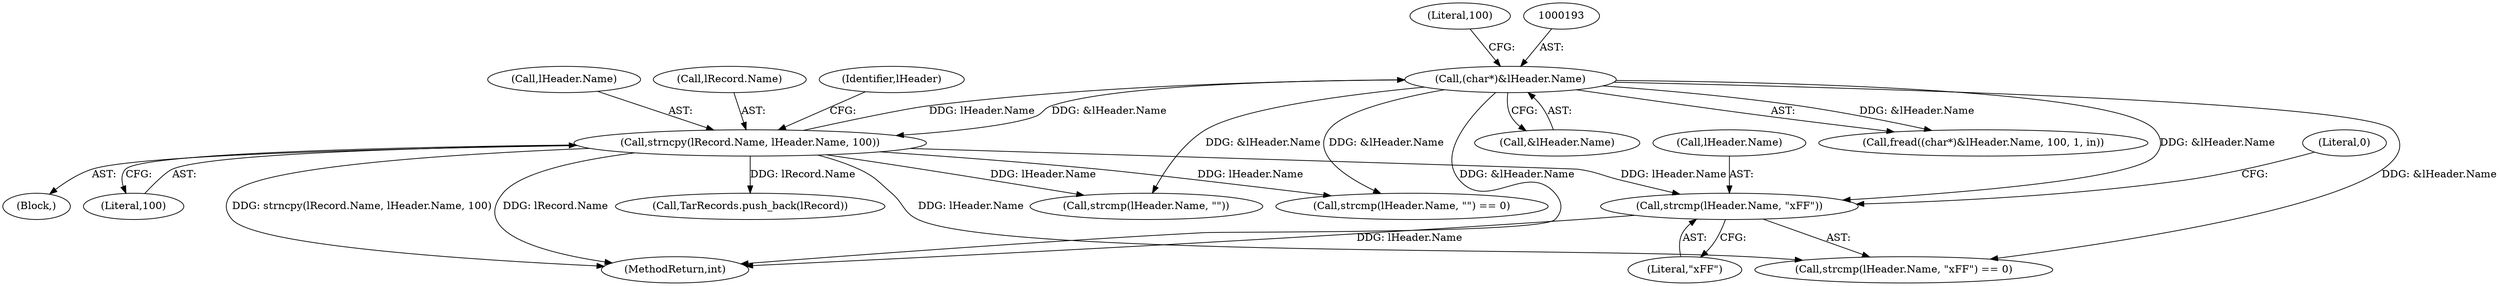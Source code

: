 digraph "0_savannah_40cc957f52e772f45125126439ba9333cf2d2998_0@API" {
"1000365" [label="(Call,strcmp(lHeader.Name, \"\xFF\"))"];
"1000192" [label="(Call,(char*)&lHeader.Name)"];
"1000355" [label="(Call,strncpy(lRecord.Name, lHeader.Name, 100))"];
"1000365" [label="(Call,strcmp(lHeader.Name, \"\xFF\"))"];
"1000369" [label="(Literal,\"\xFF\")"];
"1000198" [label="(Literal,100)"];
"1000370" [label="(Literal,0)"];
"1000178" [label="(Block,)"];
"1000362" [label="(Literal,100)"];
"1000390" [label="(Call,strcmp(lHeader.Name, \"\") == 0)"];
"1000359" [label="(Call,lHeader.Name)"];
"1000391" [label="(Call,strcmp(lHeader.Name, \"\"))"];
"1000194" [label="(Call,&lHeader.Name)"];
"1000191" [label="(Call,fread((char*)&lHeader.Name, 100, 1, in))"];
"1000366" [label="(Call,lHeader.Name)"];
"1000355" [label="(Call,strncpy(lRecord.Name, lHeader.Name, 100))"];
"1000192" [label="(Call,(char*)&lHeader.Name)"];
"1000464" [label="(MethodReturn,int)"];
"1000356" [label="(Call,lRecord.Name)"];
"1000364" [label="(Call,strcmp(lHeader.Name, \"\xFF\") == 0)"];
"1000444" [label="(Call,TarRecords.push_back(lRecord))"];
"1000367" [label="(Identifier,lHeader)"];
"1000365" -> "1000364"  [label="AST: "];
"1000365" -> "1000369"  [label="CFG: "];
"1000366" -> "1000365"  [label="AST: "];
"1000369" -> "1000365"  [label="AST: "];
"1000370" -> "1000365"  [label="CFG: "];
"1000365" -> "1000464"  [label="DDG: lHeader.Name"];
"1000192" -> "1000365"  [label="DDG: &lHeader.Name"];
"1000355" -> "1000365"  [label="DDG: lHeader.Name"];
"1000192" -> "1000191"  [label="AST: "];
"1000192" -> "1000194"  [label="CFG: "];
"1000193" -> "1000192"  [label="AST: "];
"1000194" -> "1000192"  [label="AST: "];
"1000198" -> "1000192"  [label="CFG: "];
"1000192" -> "1000464"  [label="DDG: &lHeader.Name"];
"1000192" -> "1000191"  [label="DDG: &lHeader.Name"];
"1000355" -> "1000192"  [label="DDG: lHeader.Name"];
"1000192" -> "1000355"  [label="DDG: &lHeader.Name"];
"1000192" -> "1000364"  [label="DDG: &lHeader.Name"];
"1000192" -> "1000390"  [label="DDG: &lHeader.Name"];
"1000192" -> "1000391"  [label="DDG: &lHeader.Name"];
"1000355" -> "1000178"  [label="AST: "];
"1000355" -> "1000362"  [label="CFG: "];
"1000356" -> "1000355"  [label="AST: "];
"1000359" -> "1000355"  [label="AST: "];
"1000362" -> "1000355"  [label="AST: "];
"1000367" -> "1000355"  [label="CFG: "];
"1000355" -> "1000464"  [label="DDG: lRecord.Name"];
"1000355" -> "1000464"  [label="DDG: strncpy(lRecord.Name, lHeader.Name, 100)"];
"1000355" -> "1000364"  [label="DDG: lHeader.Name"];
"1000355" -> "1000390"  [label="DDG: lHeader.Name"];
"1000355" -> "1000391"  [label="DDG: lHeader.Name"];
"1000355" -> "1000444"  [label="DDG: lRecord.Name"];
}
